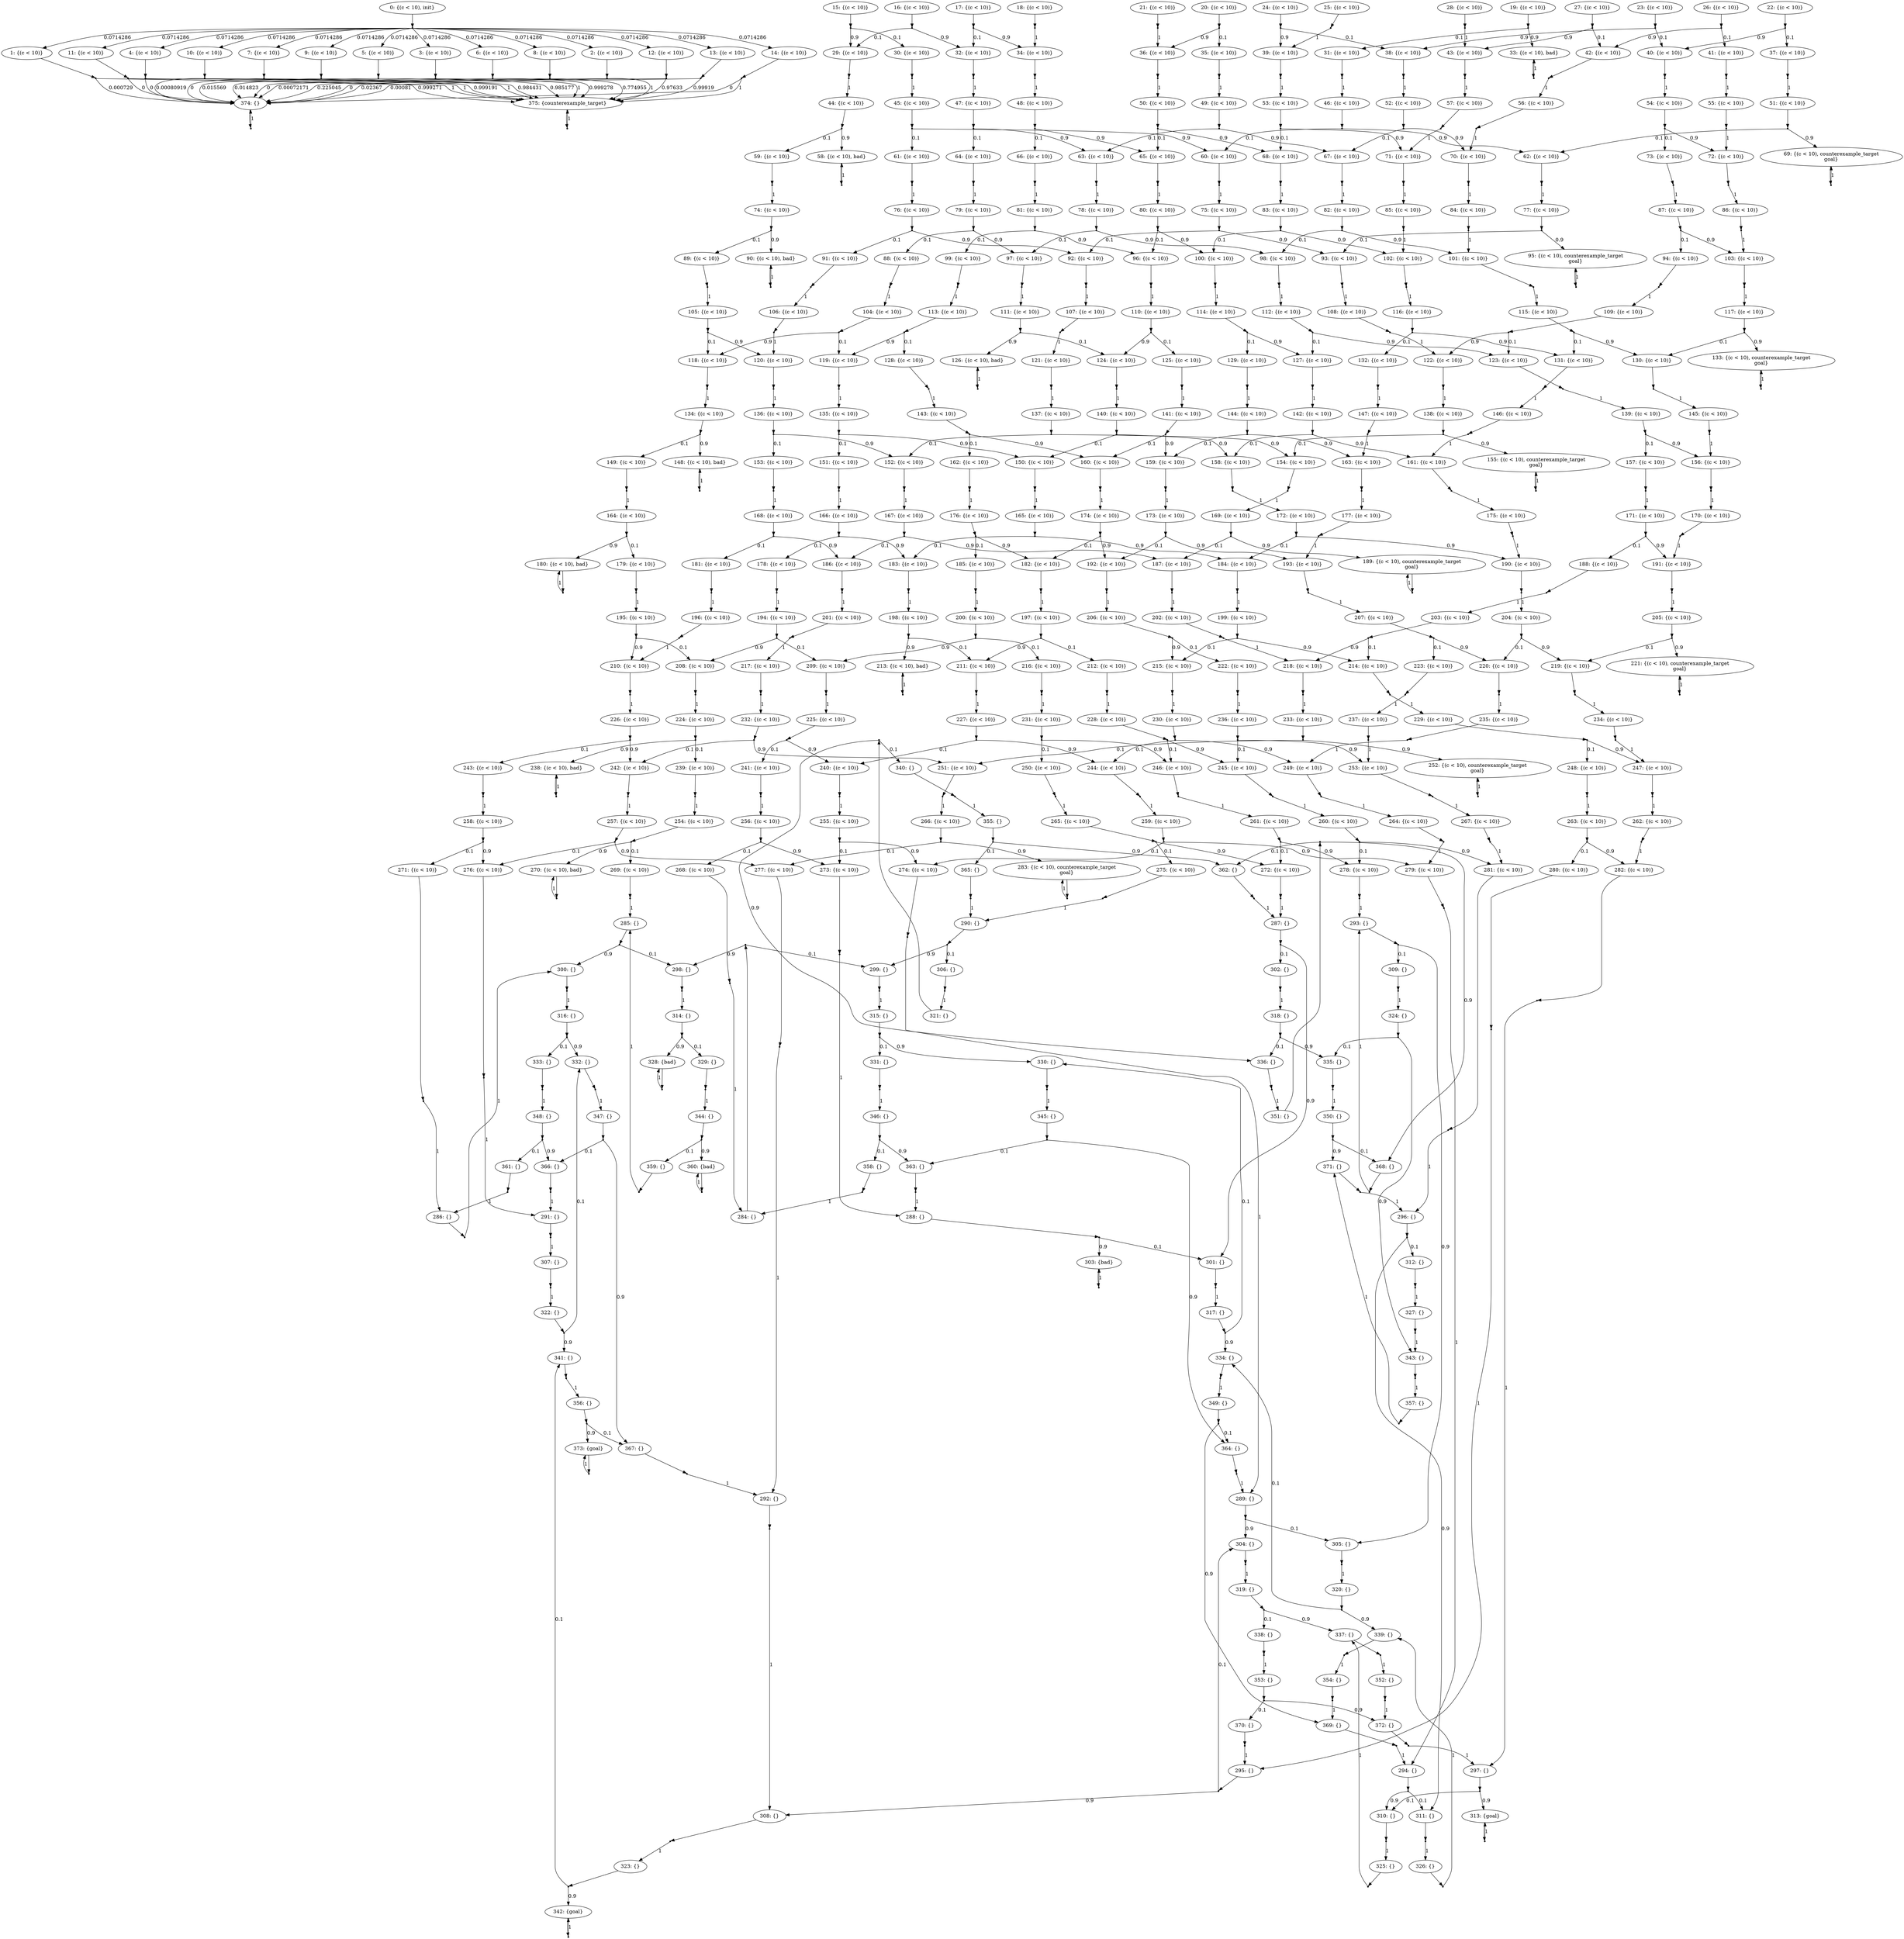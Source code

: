 digraph model {
	0 [ label = "0: {(c < 10), init}" ];
	1 [ label = "1: {(c < 10)}" ];
	2 [ label = "2: {(c < 10)}" ];
	3 [ label = "3: {(c < 10)}" ];
	4 [ label = "4: {(c < 10)}" ];
	5 [ label = "5: {(c < 10)}" ];
	6 [ label = "6: {(c < 10)}" ];
	7 [ label = "7: {(c < 10)}" ];
	8 [ label = "8: {(c < 10)}" ];
	9 [ label = "9: {(c < 10)}" ];
	10 [ label = "10: {(c < 10)}" ];
	11 [ label = "11: {(c < 10)}" ];
	12 [ label = "12: {(c < 10)}" ];
	13 [ label = "13: {(c < 10)}" ];
	14 [ label = "14: {(c < 10)}" ];
	15 [ label = "15: {(c < 10)}" ];
	16 [ label = "16: {(c < 10)}" ];
	17 [ label = "17: {(c < 10)}" ];
	18 [ label = "18: {(c < 10)}" ];
	19 [ label = "19: {(c < 10)}" ];
	20 [ label = "20: {(c < 10)}" ];
	21 [ label = "21: {(c < 10)}" ];
	22 [ label = "22: {(c < 10)}" ];
	23 [ label = "23: {(c < 10)}" ];
	24 [ label = "24: {(c < 10)}" ];
	25 [ label = "25: {(c < 10)}" ];
	26 [ label = "26: {(c < 10)}" ];
	27 [ label = "27: {(c < 10)}" ];
	28 [ label = "28: {(c < 10)}" ];
	29 [ label = "29: {(c < 10)}" ];
	30 [ label = "30: {(c < 10)}" ];
	31 [ label = "31: {(c < 10)}" ];
	32 [ label = "32: {(c < 10)}" ];
	33 [ label = "33: {(c < 10), bad}" ];
	34 [ label = "34: {(c < 10)}" ];
	35 [ label = "35: {(c < 10)}" ];
	36 [ label = "36: {(c < 10)}" ];
	37 [ label = "37: {(c < 10)}" ];
	38 [ label = "38: {(c < 10)}" ];
	39 [ label = "39: {(c < 10)}" ];
	40 [ label = "40: {(c < 10)}" ];
	41 [ label = "41: {(c < 10)}" ];
	42 [ label = "42: {(c < 10)}" ];
	43 [ label = "43: {(c < 10)}" ];
	44 [ label = "44: {(c < 10)}" ];
	45 [ label = "45: {(c < 10)}" ];
	46 [ label = "46: {(c < 10)}" ];
	47 [ label = "47: {(c < 10)}" ];
	48 [ label = "48: {(c < 10)}" ];
	49 [ label = "49: {(c < 10)}" ];
	50 [ label = "50: {(c < 10)}" ];
	51 [ label = "51: {(c < 10)}" ];
	52 [ label = "52: {(c < 10)}" ];
	53 [ label = "53: {(c < 10)}" ];
	54 [ label = "54: {(c < 10)}" ];
	55 [ label = "55: {(c < 10)}" ];
	56 [ label = "56: {(c < 10)}" ];
	57 [ label = "57: {(c < 10)}" ];
	58 [ label = "58: {(c < 10), bad}" ];
	59 [ label = "59: {(c < 10)}" ];
	60 [ label = "60: {(c < 10)}" ];
	61 [ label = "61: {(c < 10)}" ];
	62 [ label = "62: {(c < 10)}" ];
	63 [ label = "63: {(c < 10)}" ];
	64 [ label = "64: {(c < 10)}" ];
	65 [ label = "65: {(c < 10)}" ];
	66 [ label = "66: {(c < 10)}" ];
	67 [ label = "67: {(c < 10)}" ];
	68 [ label = "68: {(c < 10)}" ];
	69 [ label = "69: {(c < 10), counterexample_target
goal}" ];
	70 [ label = "70: {(c < 10)}" ];
	71 [ label = "71: {(c < 10)}" ];
	72 [ label = "72: {(c < 10)}" ];
	73 [ label = "73: {(c < 10)}" ];
	74 [ label = "74: {(c < 10)}" ];
	75 [ label = "75: {(c < 10)}" ];
	76 [ label = "76: {(c < 10)}" ];
	77 [ label = "77: {(c < 10)}" ];
	78 [ label = "78: {(c < 10)}" ];
	79 [ label = "79: {(c < 10)}" ];
	80 [ label = "80: {(c < 10)}" ];
	81 [ label = "81: {(c < 10)}" ];
	82 [ label = "82: {(c < 10)}" ];
	83 [ label = "83: {(c < 10)}" ];
	84 [ label = "84: {(c < 10)}" ];
	85 [ label = "85: {(c < 10)}" ];
	86 [ label = "86: {(c < 10)}" ];
	87 [ label = "87: {(c < 10)}" ];
	88 [ label = "88: {(c < 10)}" ];
	89 [ label = "89: {(c < 10)}" ];
	90 [ label = "90: {(c < 10), bad}" ];
	91 [ label = "91: {(c < 10)}" ];
	92 [ label = "92: {(c < 10)}" ];
	93 [ label = "93: {(c < 10)}" ];
	94 [ label = "94: {(c < 10)}" ];
	95 [ label = "95: {(c < 10), counterexample_target
goal}" ];
	96 [ label = "96: {(c < 10)}" ];
	97 [ label = "97: {(c < 10)}" ];
	98 [ label = "98: {(c < 10)}" ];
	99 [ label = "99: {(c < 10)}" ];
	100 [ label = "100: {(c < 10)}" ];
	101 [ label = "101: {(c < 10)}" ];
	102 [ label = "102: {(c < 10)}" ];
	103 [ label = "103: {(c < 10)}" ];
	104 [ label = "104: {(c < 10)}" ];
	105 [ label = "105: {(c < 10)}" ];
	106 [ label = "106: {(c < 10)}" ];
	107 [ label = "107: {(c < 10)}" ];
	108 [ label = "108: {(c < 10)}" ];
	109 [ label = "109: {(c < 10)}" ];
	110 [ label = "110: {(c < 10)}" ];
	111 [ label = "111: {(c < 10)}" ];
	112 [ label = "112: {(c < 10)}" ];
	113 [ label = "113: {(c < 10)}" ];
	114 [ label = "114: {(c < 10)}" ];
	115 [ label = "115: {(c < 10)}" ];
	116 [ label = "116: {(c < 10)}" ];
	117 [ label = "117: {(c < 10)}" ];
	118 [ label = "118: {(c < 10)}" ];
	119 [ label = "119: {(c < 10)}" ];
	120 [ label = "120: {(c < 10)}" ];
	121 [ label = "121: {(c < 10)}" ];
	122 [ label = "122: {(c < 10)}" ];
	123 [ label = "123: {(c < 10)}" ];
	124 [ label = "124: {(c < 10)}" ];
	125 [ label = "125: {(c < 10)}" ];
	126 [ label = "126: {(c < 10), bad}" ];
	127 [ label = "127: {(c < 10)}" ];
	128 [ label = "128: {(c < 10)}" ];
	129 [ label = "129: {(c < 10)}" ];
	130 [ label = "130: {(c < 10)}" ];
	131 [ label = "131: {(c < 10)}" ];
	132 [ label = "132: {(c < 10)}" ];
	133 [ label = "133: {(c < 10), counterexample_target
goal}" ];
	134 [ label = "134: {(c < 10)}" ];
	135 [ label = "135: {(c < 10)}" ];
	136 [ label = "136: {(c < 10)}" ];
	137 [ label = "137: {(c < 10)}" ];
	138 [ label = "138: {(c < 10)}" ];
	139 [ label = "139: {(c < 10)}" ];
	140 [ label = "140: {(c < 10)}" ];
	141 [ label = "141: {(c < 10)}" ];
	142 [ label = "142: {(c < 10)}" ];
	143 [ label = "143: {(c < 10)}" ];
	144 [ label = "144: {(c < 10)}" ];
	145 [ label = "145: {(c < 10)}" ];
	146 [ label = "146: {(c < 10)}" ];
	147 [ label = "147: {(c < 10)}" ];
	148 [ label = "148: {(c < 10), bad}" ];
	149 [ label = "149: {(c < 10)}" ];
	150 [ label = "150: {(c < 10)}" ];
	151 [ label = "151: {(c < 10)}" ];
	152 [ label = "152: {(c < 10)}" ];
	153 [ label = "153: {(c < 10)}" ];
	154 [ label = "154: {(c < 10)}" ];
	155 [ label = "155: {(c < 10), counterexample_target
goal}" ];
	156 [ label = "156: {(c < 10)}" ];
	157 [ label = "157: {(c < 10)}" ];
	158 [ label = "158: {(c < 10)}" ];
	159 [ label = "159: {(c < 10)}" ];
	160 [ label = "160: {(c < 10)}" ];
	161 [ label = "161: {(c < 10)}" ];
	162 [ label = "162: {(c < 10)}" ];
	163 [ label = "163: {(c < 10)}" ];
	164 [ label = "164: {(c < 10)}" ];
	165 [ label = "165: {(c < 10)}" ];
	166 [ label = "166: {(c < 10)}" ];
	167 [ label = "167: {(c < 10)}" ];
	168 [ label = "168: {(c < 10)}" ];
	169 [ label = "169: {(c < 10)}" ];
	170 [ label = "170: {(c < 10)}" ];
	171 [ label = "171: {(c < 10)}" ];
	172 [ label = "172: {(c < 10)}" ];
	173 [ label = "173: {(c < 10)}" ];
	174 [ label = "174: {(c < 10)}" ];
	175 [ label = "175: {(c < 10)}" ];
	176 [ label = "176: {(c < 10)}" ];
	177 [ label = "177: {(c < 10)}" ];
	178 [ label = "178: {(c < 10)}" ];
	179 [ label = "179: {(c < 10)}" ];
	180 [ label = "180: {(c < 10), bad}" ];
	181 [ label = "181: {(c < 10)}" ];
	182 [ label = "182: {(c < 10)}" ];
	183 [ label = "183: {(c < 10)}" ];
	184 [ label = "184: {(c < 10)}" ];
	185 [ label = "185: {(c < 10)}" ];
	186 [ label = "186: {(c < 10)}" ];
	187 [ label = "187: {(c < 10)}" ];
	188 [ label = "188: {(c < 10)}" ];
	189 [ label = "189: {(c < 10), counterexample_target
goal}" ];
	190 [ label = "190: {(c < 10)}" ];
	191 [ label = "191: {(c < 10)}" ];
	192 [ label = "192: {(c < 10)}" ];
	193 [ label = "193: {(c < 10)}" ];
	194 [ label = "194: {(c < 10)}" ];
	195 [ label = "195: {(c < 10)}" ];
	196 [ label = "196: {(c < 10)}" ];
	197 [ label = "197: {(c < 10)}" ];
	198 [ label = "198: {(c < 10)}" ];
	199 [ label = "199: {(c < 10)}" ];
	200 [ label = "200: {(c < 10)}" ];
	201 [ label = "201: {(c < 10)}" ];
	202 [ label = "202: {(c < 10)}" ];
	203 [ label = "203: {(c < 10)}" ];
	204 [ label = "204: {(c < 10)}" ];
	205 [ label = "205: {(c < 10)}" ];
	206 [ label = "206: {(c < 10)}" ];
	207 [ label = "207: {(c < 10)}" ];
	208 [ label = "208: {(c < 10)}" ];
	209 [ label = "209: {(c < 10)}" ];
	210 [ label = "210: {(c < 10)}" ];
	211 [ label = "211: {(c < 10)}" ];
	212 [ label = "212: {(c < 10)}" ];
	213 [ label = "213: {(c < 10), bad}" ];
	214 [ label = "214: {(c < 10)}" ];
	215 [ label = "215: {(c < 10)}" ];
	216 [ label = "216: {(c < 10)}" ];
	217 [ label = "217: {(c < 10)}" ];
	218 [ label = "218: {(c < 10)}" ];
	219 [ label = "219: {(c < 10)}" ];
	220 [ label = "220: {(c < 10)}" ];
	221 [ label = "221: {(c < 10), counterexample_target
goal}" ];
	222 [ label = "222: {(c < 10)}" ];
	223 [ label = "223: {(c < 10)}" ];
	224 [ label = "224: {(c < 10)}" ];
	225 [ label = "225: {(c < 10)}" ];
	226 [ label = "226: {(c < 10)}" ];
	227 [ label = "227: {(c < 10)}" ];
	228 [ label = "228: {(c < 10)}" ];
	229 [ label = "229: {(c < 10)}" ];
	230 [ label = "230: {(c < 10)}" ];
	231 [ label = "231: {(c < 10)}" ];
	232 [ label = "232: {(c < 10)}" ];
	233 [ label = "233: {(c < 10)}" ];
	234 [ label = "234: {(c < 10)}" ];
	235 [ label = "235: {(c < 10)}" ];
	236 [ label = "236: {(c < 10)}" ];
	237 [ label = "237: {(c < 10)}" ];
	238 [ label = "238: {(c < 10), bad}" ];
	239 [ label = "239: {(c < 10)}" ];
	240 [ label = "240: {(c < 10)}" ];
	241 [ label = "241: {(c < 10)}" ];
	242 [ label = "242: {(c < 10)}" ];
	243 [ label = "243: {(c < 10)}" ];
	244 [ label = "244: {(c < 10)}" ];
	245 [ label = "245: {(c < 10)}" ];
	246 [ label = "246: {(c < 10)}" ];
	247 [ label = "247: {(c < 10)}" ];
	248 [ label = "248: {(c < 10)}" ];
	249 [ label = "249: {(c < 10)}" ];
	250 [ label = "250: {(c < 10)}" ];
	251 [ label = "251: {(c < 10)}" ];
	252 [ label = "252: {(c < 10), counterexample_target
goal}" ];
	253 [ label = "253: {(c < 10)}" ];
	254 [ label = "254: {(c < 10)}" ];
	255 [ label = "255: {(c < 10)}" ];
	256 [ label = "256: {(c < 10)}" ];
	257 [ label = "257: {(c < 10)}" ];
	258 [ label = "258: {(c < 10)}" ];
	259 [ label = "259: {(c < 10)}" ];
	260 [ label = "260: {(c < 10)}" ];
	261 [ label = "261: {(c < 10)}" ];
	262 [ label = "262: {(c < 10)}" ];
	263 [ label = "263: {(c < 10)}" ];
	264 [ label = "264: {(c < 10)}" ];
	265 [ label = "265: {(c < 10)}" ];
	266 [ label = "266: {(c < 10)}" ];
	267 [ label = "267: {(c < 10)}" ];
	268 [ label = "268: {(c < 10)}" ];
	269 [ label = "269: {(c < 10)}" ];
	270 [ label = "270: {(c < 10), bad}" ];
	271 [ label = "271: {(c < 10)}" ];
	272 [ label = "272: {(c < 10)}" ];
	273 [ label = "273: {(c < 10)}" ];
	274 [ label = "274: {(c < 10)}" ];
	275 [ label = "275: {(c < 10)}" ];
	276 [ label = "276: {(c < 10)}" ];
	277 [ label = "277: {(c < 10)}" ];
	278 [ label = "278: {(c < 10)}" ];
	279 [ label = "279: {(c < 10)}" ];
	280 [ label = "280: {(c < 10)}" ];
	281 [ label = "281: {(c < 10)}" ];
	282 [ label = "282: {(c < 10)}" ];
	283 [ label = "283: {(c < 10), counterexample_target
goal}" ];
	284 [ label = "284: {}" ];
	285 [ label = "285: {}" ];
	286 [ label = "286: {}" ];
	287 [ label = "287: {}" ];
	288 [ label = "288: {}" ];
	289 [ label = "289: {}" ];
	290 [ label = "290: {}" ];
	291 [ label = "291: {}" ];
	292 [ label = "292: {}" ];
	293 [ label = "293: {}" ];
	294 [ label = "294: {}" ];
	295 [ label = "295: {}" ];
	296 [ label = "296: {}" ];
	297 [ label = "297: {}" ];
	298 [ label = "298: {}" ];
	299 [ label = "299: {}" ];
	300 [ label = "300: {}" ];
	301 [ label = "301: {}" ];
	302 [ label = "302: {}" ];
	303 [ label = "303: {bad}" ];
	304 [ label = "304: {}" ];
	305 [ label = "305: {}" ];
	306 [ label = "306: {}" ];
	307 [ label = "307: {}" ];
	308 [ label = "308: {}" ];
	309 [ label = "309: {}" ];
	310 [ label = "310: {}" ];
	311 [ label = "311: {}" ];
	312 [ label = "312: {}" ];
	313 [ label = "313: {goal}" ];
	314 [ label = "314: {}" ];
	315 [ label = "315: {}" ];
	316 [ label = "316: {}" ];
	317 [ label = "317: {}" ];
	318 [ label = "318: {}" ];
	319 [ label = "319: {}" ];
	320 [ label = "320: {}" ];
	321 [ label = "321: {}" ];
	322 [ label = "322: {}" ];
	323 [ label = "323: {}" ];
	324 [ label = "324: {}" ];
	325 [ label = "325: {}" ];
	326 [ label = "326: {}" ];
	327 [ label = "327: {}" ];
	328 [ label = "328: {bad}" ];
	329 [ label = "329: {}" ];
	330 [ label = "330: {}" ];
	331 [ label = "331: {}" ];
	332 [ label = "332: {}" ];
	333 [ label = "333: {}" ];
	334 [ label = "334: {}" ];
	335 [ label = "335: {}" ];
	336 [ label = "336: {}" ];
	337 [ label = "337: {}" ];
	338 [ label = "338: {}" ];
	339 [ label = "339: {}" ];
	340 [ label = "340: {}" ];
	341 [ label = "341: {}" ];
	342 [ label = "342: {goal}" ];
	343 [ label = "343: {}" ];
	344 [ label = "344: {}" ];
	345 [ label = "345: {}" ];
	346 [ label = "346: {}" ];
	347 [ label = "347: {}" ];
	348 [ label = "348: {}" ];
	349 [ label = "349: {}" ];
	350 [ label = "350: {}" ];
	351 [ label = "351: {}" ];
	352 [ label = "352: {}" ];
	353 [ label = "353: {}" ];
	354 [ label = "354: {}" ];
	355 [ label = "355: {}" ];
	356 [ label = "356: {}" ];
	357 [ label = "357: {}" ];
	358 [ label = "358: {}" ];
	359 [ label = "359: {}" ];
	360 [ label = "360: {bad}" ];
	361 [ label = "361: {}" ];
	362 [ label = "362: {}" ];
	363 [ label = "363: {}" ];
	364 [ label = "364: {}" ];
	365 [ label = "365: {}" ];
	366 [ label = "366: {}" ];
	367 [ label = "367: {}" ];
	368 [ label = "368: {}" ];
	369 [ label = "369: {}" ];
	370 [ label = "370: {}" ];
	371 [ label = "371: {}" ];
	372 [ label = "372: {}" ];
	373 [ label = "373: {goal}" ];
	374 [ label = "374: {}" ];
	375 [ label = "375: {counterexample_target}" ];
	"0c0" [shape = "point"];
	0 -> "0c0";
	"0c0" -> 1 [ label= "0.0714286" ];
	"0c0" -> 2 [ label= "0.0714286" ];
	"0c0" -> 3 [ label= "0.0714286" ];
	"0c0" -> 4 [ label= "0.0714286" ];
	"0c0" -> 5 [ label= "0.0714286" ];
	"0c0" -> 6 [ label= "0.0714286" ];
	"0c0" -> 7 [ label= "0.0714286" ];
	"0c0" -> 8 [ label= "0.0714286" ];
	"0c0" -> 9 [ label= "0.0714286" ];
	"0c0" -> 10 [ label= "0.0714286" ];
	"0c0" -> 11 [ label= "0.0714286" ];
	"0c0" -> 12 [ label= "0.0714286" ];
	"0c0" -> 13 [ label= "0.0714286" ];
	"0c0" -> 14 [ label= "0.0714286" ];
	"1c0" [shape = "point"];
	1 -> "1c0";
	"1c0" -> 374 [ label= "0.000729" ];
	"1c0" -> 375 [ label= "0.999271" ];
	"2c0" [shape = "point"];
	2 -> "2c0";
	"2c0" -> 374 [ label= "0" ];
	"2c0" -> 375 [ label= "1" ];
	"3c0" [shape = "point"];
	3 -> "3c0";
	"3c0" -> 374 [ label= "0" ];
	"3c0" -> 375 [ label= "1" ];
	"4c0" [shape = "point"];
	4 -> "4c0";
	"4c0" -> 374 [ label= "0" ];
	"4c0" -> 375 [ label= "1" ];
	"5c0" [shape = "point"];
	5 -> "5c0";
	"5c0" -> 374 [ label= "0.014823" ];
	"5c0" -> 375 [ label= "0.985177" ];
	"6c0" [shape = "point"];
	6 -> "6c0";
	"6c0" -> 374 [ label= "0.00072171" ];
	"6c0" -> 375 [ label= "0.999278" ];
	"7c0" [shape = "point"];
	7 -> "7c0";
	"7c0" -> 374 [ label= "0" ];
	"7c0" -> 375 [ label= "1" ];
	"8c0" [shape = "point"];
	8 -> "8c0";
	"8c0" -> 374 [ label= "0.225045" ];
	"8c0" -> 375 [ label= "0.774955" ];
	"9c0" [shape = "point"];
	9 -> "9c0";
	"9c0" -> 374 [ label= "0.015569" ];
	"9c0" -> 375 [ label= "0.984431" ];
	"10c0" [shape = "point"];
	10 -> "10c0";
	"10c0" -> 374 [ label= "0.00080919" ];
	"10c0" -> 375 [ label= "0.999191" ];
	"11c0" [shape = "point"];
	11 -> "11c0";
	"11c0" -> 374 [ label= "0" ];
	"11c0" -> 375 [ label= "1" ];
	"12c0" [shape = "point"];
	12 -> "12c0";
	"12c0" -> 374 [ label= "0.02367" ];
	"12c0" -> 375 [ label= "0.97633" ];
	"13c0" [shape = "point"];
	13 -> "13c0";
	"13c0" -> 374 [ label= "0.00081" ];
	"13c0" -> 375 [ label= "0.99919" ];
	"14c0" [shape = "point"];
	14 -> "14c0";
	"14c0" -> 374 [ label= "0" ];
	"14c0" -> 375 [ label= "1" ];
	"15c0" [shape = "point"];
	15 -> "15c0";
	"15c0" -> 29 [ label= "0.9" ];
	"15c0" -> 30 [ label= "0.1" ];
	"16c0" [shape = "point"];
	16 -> "16c0";
	"16c0" -> 29 [ label= "0.1" ];
	"16c0" -> 32 [ label= "0.9" ];
	"17c0" [shape = "point"];
	17 -> "17c0";
	"17c0" -> 32 [ label= "0.1" ];
	"17c0" -> 34 [ label= "0.9" ];
	"18c0" [shape = "point"];
	18 -> "18c0";
	"18c0" -> 34 [ label= "1" ];
	"19c0" [shape = "point"];
	19 -> "19c0";
	"19c0" -> 31 [ label= "0.1" ];
	"19c0" -> 33 [ label= "0.9" ];
	"20c0" [shape = "point"];
	20 -> "20c0";
	"20c0" -> 35 [ label= "0.1" ];
	"20c0" -> 36 [ label= "0.9" ];
	"21c0" [shape = "point"];
	21 -> "21c0";
	"21c0" -> 36 [ label= "1" ];
	"22c0" [shape = "point"];
	22 -> "22c0";
	"22c0" -> 37 [ label= "0.1" ];
	"22c0" -> 40 [ label= "0.9" ];
	"23c0" [shape = "point"];
	23 -> "23c0";
	"23c0" -> 38 [ label= "0.9" ];
	"23c0" -> 40 [ label= "0.1" ];
	"24c0" [shape = "point"];
	24 -> "24c0";
	"24c0" -> 38 [ label= "0.1" ];
	"24c0" -> 39 [ label= "0.9" ];
	"25c0" [shape = "point"];
	25 -> "25c0";
	"25c0" -> 39 [ label= "1" ];
	"26c0" [shape = "point"];
	26 -> "26c0";
	"26c0" -> 41 [ label= "0.1" ];
	"26c0" -> 42 [ label= "0.9" ];
	"27c0" [shape = "point"];
	27 -> "27c0";
	"27c0" -> 42 [ label= "0.1" ];
	"27c0" -> 43 [ label= "0.9" ];
	"28c0" [shape = "point"];
	28 -> "28c0";
	"28c0" -> 43 [ label= "1" ];
	"29c0" [shape = "point"];
	29 -> "29c0";
	"29c0" -> 44 [ label= "1" ];
	"30c0" [shape = "point"];
	30 -> "30c0";
	"30c0" -> 45 [ label= "1" ];
	"31c0" [shape = "point"];
	31 -> "31c0";
	"31c0" -> 46 [ label= "1" ];
	"32c0" [shape = "point"];
	32 -> "32c0";
	"32c0" -> 47 [ label= "1" ];
	"33c0" [shape = "point"];
	33 -> "33c0";
	"33c0" -> 33 [ label= "1" ];
	"34c0" [shape = "point"];
	34 -> "34c0";
	"34c0" -> 48 [ label= "1" ];
	"35c0" [shape = "point"];
	35 -> "35c0";
	"35c0" -> 49 [ label= "1" ];
	"36c0" [shape = "point"];
	36 -> "36c0";
	"36c0" -> 50 [ label= "1" ];
	"37c0" [shape = "point"];
	37 -> "37c0";
	"37c0" -> 51 [ label= "1" ];
	"38c0" [shape = "point"];
	38 -> "38c0";
	"38c0" -> 52 [ label= "1" ];
	"39c0" [shape = "point"];
	39 -> "39c0";
	"39c0" -> 53 [ label= "1" ];
	"40c0" [shape = "point"];
	40 -> "40c0";
	"40c0" -> 54 [ label= "1" ];
	"41c0" [shape = "point"];
	41 -> "41c0";
	"41c0" -> 55 [ label= "1" ];
	"42c0" [shape = "point"];
	42 -> "42c0";
	"42c0" -> 56 [ label= "1" ];
	"43c0" [shape = "point"];
	43 -> "43c0";
	"43c0" -> 57 [ label= "1" ];
	"44c0" [shape = "point"];
	44 -> "44c0";
	"44c0" -> 58 [ label= "0.9" ];
	"44c0" -> 59 [ label= "0.1" ];
	"45c0" [shape = "point"];
	45 -> "45c0";
	"45c0" -> 60 [ label= "0.9" ];
	"45c0" -> 61 [ label= "0.1" ];
	"46c0" [shape = "point"];
	46 -> "46c0";
	"46c0" -> 60 [ label= "0.1" ];
	"46c0" -> 62 [ label= "0.9" ];
	"47c0" [shape = "point"];
	47 -> "47c0";
	"47c0" -> 63 [ label= "0.9" ];
	"47c0" -> 64 [ label= "0.1" ];
	"48c0" [shape = "point"];
	48 -> "48c0";
	"48c0" -> 65 [ label= "0.9" ];
	"48c0" -> 66 [ label= "0.1" ];
	"49c0" [shape = "point"];
	49 -> "49c0";
	"49c0" -> 63 [ label= "0.1" ];
	"49c0" -> 67 [ label= "0.9" ];
	"50c0" [shape = "point"];
	50 -> "50c0";
	"50c0" -> 65 [ label= "0.1" ];
	"50c0" -> 68 [ label= "0.9" ];
	"51c0" [shape = "point"];
	51 -> "51c0";
	"51c0" -> 62 [ label= "0.1" ];
	"51c0" -> 69 [ label= "0.9" ];
	"52c0" [shape = "point"];
	52 -> "52c0";
	"52c0" -> 67 [ label= "0.1" ];
	"52c0" -> 70 [ label= "0.9" ];
	"53c0" [shape = "point"];
	53 -> "53c0";
	"53c0" -> 68 [ label= "0.1" ];
	"53c0" -> 71 [ label= "0.9" ];
	"54c0" [shape = "point"];
	54 -> "54c0";
	"54c0" -> 72 [ label= "0.9" ];
	"54c0" -> 73 [ label= "0.1" ];
	"55c0" [shape = "point"];
	55 -> "55c0";
	"55c0" -> 72 [ label= "1" ];
	"56c0" [shape = "point"];
	56 -> "56c0";
	"56c0" -> 70 [ label= "1" ];
	"57c0" [shape = "point"];
	57 -> "57c0";
	"57c0" -> 71 [ label= "1" ];
	"58c0" [shape = "point"];
	58 -> "58c0";
	"58c0" -> 58 [ label= "1" ];
	"59c0" [shape = "point"];
	59 -> "59c0";
	"59c0" -> 74 [ label= "1" ];
	"60c0" [shape = "point"];
	60 -> "60c0";
	"60c0" -> 75 [ label= "1" ];
	"61c0" [shape = "point"];
	61 -> "61c0";
	"61c0" -> 76 [ label= "1" ];
	"62c0" [shape = "point"];
	62 -> "62c0";
	"62c0" -> 77 [ label= "1" ];
	"63c0" [shape = "point"];
	63 -> "63c0";
	"63c0" -> 78 [ label= "1" ];
	"64c0" [shape = "point"];
	64 -> "64c0";
	"64c0" -> 79 [ label= "1" ];
	"65c0" [shape = "point"];
	65 -> "65c0";
	"65c0" -> 80 [ label= "1" ];
	"66c0" [shape = "point"];
	66 -> "66c0";
	"66c0" -> 81 [ label= "1" ];
	"67c0" [shape = "point"];
	67 -> "67c0";
	"67c0" -> 82 [ label= "1" ];
	"68c0" [shape = "point"];
	68 -> "68c0";
	"68c0" -> 83 [ label= "1" ];
	"69c0" [shape = "point"];
	69 -> "69c0";
	"69c0" -> 69 [ label= "1" ];
	"70c0" [shape = "point"];
	70 -> "70c0";
	"70c0" -> 84 [ label= "1" ];
	"71c0" [shape = "point"];
	71 -> "71c0";
	"71c0" -> 85 [ label= "1" ];
	"72c0" [shape = "point"];
	72 -> "72c0";
	"72c0" -> 86 [ label= "1" ];
	"73c0" [shape = "point"];
	73 -> "73c0";
	"73c0" -> 87 [ label= "1" ];
	"74c0" [shape = "point"];
	74 -> "74c0";
	"74c0" -> 89 [ label= "0.1" ];
	"74c0" -> 90 [ label= "0.9" ];
	"75c0" [shape = "point"];
	75 -> "75c0";
	"75c0" -> 92 [ label= "0.1" ];
	"75c0" -> 93 [ label= "0.9" ];
	"76c0" [shape = "point"];
	76 -> "76c0";
	"76c0" -> 91 [ label= "0.1" ];
	"76c0" -> 92 [ label= "0.9" ];
	"77c0" [shape = "point"];
	77 -> "77c0";
	"77c0" -> 93 [ label= "0.1" ];
	"77c0" -> 95 [ label= "0.9" ];
	"78c0" [shape = "point"];
	78 -> "78c0";
	"78c0" -> 97 [ label= "0.1" ];
	"78c0" -> 98 [ label= "0.9" ];
	"79c0" [shape = "point"];
	79 -> "79c0";
	"79c0" -> 88 [ label= "0.1" ];
	"79c0" -> 97 [ label= "0.9" ];
	"80c0" [shape = "point"];
	80 -> "80c0";
	"80c0" -> 96 [ label= "0.1" ];
	"80c0" -> 100 [ label= "0.9" ];
	"81c0" [shape = "point"];
	81 -> "81c0";
	"81c0" -> 96 [ label= "0.9" ];
	"81c0" -> 99 [ label= "0.1" ];
	"82c0" [shape = "point"];
	82 -> "82c0";
	"82c0" -> 98 [ label= "0.1" ];
	"82c0" -> 101 [ label= "0.9" ];
	"83c0" [shape = "point"];
	83 -> "83c0";
	"83c0" -> 100 [ label= "0.1" ];
	"83c0" -> 102 [ label= "0.9" ];
	"84c0" [shape = "point"];
	84 -> "84c0";
	"84c0" -> 101 [ label= "1" ];
	"85c0" [shape = "point"];
	85 -> "85c0";
	"85c0" -> 102 [ label= "1" ];
	"86c0" [shape = "point"];
	86 -> "86c0";
	"86c0" -> 103 [ label= "1" ];
	"87c0" [shape = "point"];
	87 -> "87c0";
	"87c0" -> 94 [ label= "0.1" ];
	"87c0" -> 103 [ label= "0.9" ];
	"88c0" [shape = "point"];
	88 -> "88c0";
	"88c0" -> 104 [ label= "1" ];
	"89c0" [shape = "point"];
	89 -> "89c0";
	"89c0" -> 105 [ label= "1" ];
	"90c0" [shape = "point"];
	90 -> "90c0";
	"90c0" -> 90 [ label= "1" ];
	"91c0" [shape = "point"];
	91 -> "91c0";
	"91c0" -> 106 [ label= "1" ];
	"92c0" [shape = "point"];
	92 -> "92c0";
	"92c0" -> 107 [ label= "1" ];
	"93c0" [shape = "point"];
	93 -> "93c0";
	"93c0" -> 108 [ label= "1" ];
	"94c0" [shape = "point"];
	94 -> "94c0";
	"94c0" -> 109 [ label= "1" ];
	"95c0" [shape = "point"];
	95 -> "95c0";
	"95c0" -> 95 [ label= "1" ];
	"96c0" [shape = "point"];
	96 -> "96c0";
	"96c0" -> 110 [ label= "1" ];
	"97c0" [shape = "point"];
	97 -> "97c0";
	"97c0" -> 111 [ label= "1" ];
	"98c0" [shape = "point"];
	98 -> "98c0";
	"98c0" -> 112 [ label= "1" ];
	"99c0" [shape = "point"];
	99 -> "99c0";
	"99c0" -> 113 [ label= "1" ];
	"100c0" [shape = "point"];
	100 -> "100c0";
	"100c0" -> 114 [ label= "1" ];
	"101c0" [shape = "point"];
	101 -> "101c0";
	"101c0" -> 115 [ label= "1" ];
	"102c0" [shape = "point"];
	102 -> "102c0";
	"102c0" -> 116 [ label= "1" ];
	"103c0" [shape = "point"];
	103 -> "103c0";
	"103c0" -> 117 [ label= "1" ];
	"104c0" [shape = "point"];
	104 -> "104c0";
	"104c0" -> 118 [ label= "0.9" ];
	"104c0" -> 119 [ label= "0.1" ];
	"105c0" [shape = "point"];
	105 -> "105c0";
	"105c0" -> 118 [ label= "0.1" ];
	"105c0" -> 120 [ label= "0.9" ];
	"106c0" [shape = "point"];
	106 -> "106c0";
	"106c0" -> 120 [ label= "1" ];
	"107c0" [shape = "point"];
	107 -> "107c0";
	"107c0" -> 121 [ label= "1" ];
	"108c0" [shape = "point"];
	108 -> "108c0";
	"108c0" -> 122 [ label= "1" ];
	"109c0" [shape = "point"];
	109 -> "109c0";
	"109c0" -> 122 [ label= "0.9" ];
	"109c0" -> 123 [ label= "0.1" ];
	"110c0" [shape = "point"];
	110 -> "110c0";
	"110c0" -> 124 [ label= "0.9" ];
	"110c0" -> 125 [ label= "0.1" ];
	"111c0" [shape = "point"];
	111 -> "111c0";
	"111c0" -> 124 [ label= "0.1" ];
	"111c0" -> 126 [ label= "0.9" ];
	"112c0" [shape = "point"];
	112 -> "112c0";
	"112c0" -> 123 [ label= "0.9" ];
	"112c0" -> 127 [ label= "0.1" ];
	"113c0" [shape = "point"];
	113 -> "113c0";
	"113c0" -> 119 [ label= "0.9" ];
	"113c0" -> 128 [ label= "0.1" ];
	"114c0" [shape = "point"];
	114 -> "114c0";
	"114c0" -> 127 [ label= "0.9" ];
	"114c0" -> 129 [ label= "0.1" ];
	"115c0" [shape = "point"];
	115 -> "115c0";
	"115c0" -> 130 [ label= "0.9" ];
	"115c0" -> 131 [ label= "0.1" ];
	"116c0" [shape = "point"];
	116 -> "116c0";
	"116c0" -> 131 [ label= "0.9" ];
	"116c0" -> 132 [ label= "0.1" ];
	"117c0" [shape = "point"];
	117 -> "117c0";
	"117c0" -> 130 [ label= "0.1" ];
	"117c0" -> 133 [ label= "0.9" ];
	"118c0" [shape = "point"];
	118 -> "118c0";
	"118c0" -> 134 [ label= "1" ];
	"119c0" [shape = "point"];
	119 -> "119c0";
	"119c0" -> 135 [ label= "1" ];
	"120c0" [shape = "point"];
	120 -> "120c0";
	"120c0" -> 136 [ label= "1" ];
	"121c0" [shape = "point"];
	121 -> "121c0";
	"121c0" -> 137 [ label= "1" ];
	"122c0" [shape = "point"];
	122 -> "122c0";
	"122c0" -> 138 [ label= "1" ];
	"123c0" [shape = "point"];
	123 -> "123c0";
	"123c0" -> 139 [ label= "1" ];
	"124c0" [shape = "point"];
	124 -> "124c0";
	"124c0" -> 140 [ label= "1" ];
	"125c0" [shape = "point"];
	125 -> "125c0";
	"125c0" -> 141 [ label= "1" ];
	"126c0" [shape = "point"];
	126 -> "126c0";
	"126c0" -> 126 [ label= "1" ];
	"127c0" [shape = "point"];
	127 -> "127c0";
	"127c0" -> 142 [ label= "1" ];
	"128c0" [shape = "point"];
	128 -> "128c0";
	"128c0" -> 143 [ label= "1" ];
	"129c0" [shape = "point"];
	129 -> "129c0";
	"129c0" -> 144 [ label= "1" ];
	"130c0" [shape = "point"];
	130 -> "130c0";
	"130c0" -> 145 [ label= "1" ];
	"131c0" [shape = "point"];
	131 -> "131c0";
	"131c0" -> 146 [ label= "1" ];
	"132c0" [shape = "point"];
	132 -> "132c0";
	"132c0" -> 147 [ label= "1" ];
	"133c0" [shape = "point"];
	133 -> "133c0";
	"133c0" -> 133 [ label= "1" ];
	"134c0" [shape = "point"];
	134 -> "134c0";
	"134c0" -> 148 [ label= "0.9" ];
	"134c0" -> 149 [ label= "0.1" ];
	"135c0" [shape = "point"];
	135 -> "135c0";
	"135c0" -> 150 [ label= "0.9" ];
	"135c0" -> 151 [ label= "0.1" ];
	"136c0" [shape = "point"];
	136 -> "136c0";
	"136c0" -> 152 [ label= "0.9" ];
	"136c0" -> 153 [ label= "0.1" ];
	"137c0" [shape = "point"];
	137 -> "137c0";
	"137c0" -> 152 [ label= "0.1" ];
	"137c0" -> 154 [ label= "0.9" ];
	"138c0" [shape = "point"];
	138 -> "138c0";
	"138c0" -> 154 [ label= "0.1" ];
	"138c0" -> 155 [ label= "0.9" ];
	"139c0" [shape = "point"];
	139 -> "139c0";
	"139c0" -> 156 [ label= "0.9" ];
	"139c0" -> 157 [ label= "0.1" ];
	"140c0" [shape = "point"];
	140 -> "140c0";
	"140c0" -> 150 [ label= "0.1" ];
	"140c0" -> 158 [ label= "0.9" ];
	"141c0" [shape = "point"];
	141 -> "141c0";
	"141c0" -> 159 [ label= "0.9" ];
	"141c0" -> 160 [ label= "0.1" ];
	"142c0" [shape = "point"];
	142 -> "142c0";
	"142c0" -> 158 [ label= "0.1" ];
	"142c0" -> 161 [ label= "0.9" ];
	"143c0" [shape = "point"];
	143 -> "143c0";
	"143c0" -> 160 [ label= "0.9" ];
	"143c0" -> 162 [ label= "0.1" ];
	"144c0" [shape = "point"];
	144 -> "144c0";
	"144c0" -> 159 [ label= "0.1" ];
	"144c0" -> 163 [ label= "0.9" ];
	"145c0" [shape = "point"];
	145 -> "145c0";
	"145c0" -> 156 [ label= "1" ];
	"146c0" [shape = "point"];
	146 -> "146c0";
	"146c0" -> 161 [ label= "1" ];
	"147c0" [shape = "point"];
	147 -> "147c0";
	"147c0" -> 163 [ label= "1" ];
	"148c0" [shape = "point"];
	148 -> "148c0";
	"148c0" -> 148 [ label= "1" ];
	"149c0" [shape = "point"];
	149 -> "149c0";
	"149c0" -> 164 [ label= "1" ];
	"150c0" [shape = "point"];
	150 -> "150c0";
	"150c0" -> 165 [ label= "1" ];
	"151c0" [shape = "point"];
	151 -> "151c0";
	"151c0" -> 166 [ label= "1" ];
	"152c0" [shape = "point"];
	152 -> "152c0";
	"152c0" -> 167 [ label= "1" ];
	"153c0" [shape = "point"];
	153 -> "153c0";
	"153c0" -> 168 [ label= "1" ];
	"154c0" [shape = "point"];
	154 -> "154c0";
	"154c0" -> 169 [ label= "1" ];
	"155c0" [shape = "point"];
	155 -> "155c0";
	"155c0" -> 155 [ label= "1" ];
	"156c0" [shape = "point"];
	156 -> "156c0";
	"156c0" -> 170 [ label= "1" ];
	"157c0" [shape = "point"];
	157 -> "157c0";
	"157c0" -> 171 [ label= "1" ];
	"158c0" [shape = "point"];
	158 -> "158c0";
	"158c0" -> 172 [ label= "1" ];
	"159c0" [shape = "point"];
	159 -> "159c0";
	"159c0" -> 173 [ label= "1" ];
	"160c0" [shape = "point"];
	160 -> "160c0";
	"160c0" -> 174 [ label= "1" ];
	"161c0" [shape = "point"];
	161 -> "161c0";
	"161c0" -> 175 [ label= "1" ];
	"162c0" [shape = "point"];
	162 -> "162c0";
	"162c0" -> 176 [ label= "1" ];
	"163c0" [shape = "point"];
	163 -> "163c0";
	"163c0" -> 177 [ label= "1" ];
	"164c0" [shape = "point"];
	164 -> "164c0";
	"164c0" -> 179 [ label= "0.1" ];
	"164c0" -> 180 [ label= "0.9" ];
	"165c0" [shape = "point"];
	165 -> "165c0";
	"165c0" -> 183 [ label= "0.1" ];
	"165c0" -> 184 [ label= "0.9" ];
	"166c0" [shape = "point"];
	166 -> "166c0";
	"166c0" -> 178 [ label= "0.1" ];
	"166c0" -> 183 [ label= "0.9" ];
	"167c0" [shape = "point"];
	167 -> "167c0";
	"167c0" -> 186 [ label= "0.1" ];
	"167c0" -> 187 [ label= "0.9" ];
	"168c0" [shape = "point"];
	168 -> "168c0";
	"168c0" -> 181 [ label= "0.1" ];
	"168c0" -> 186 [ label= "0.9" ];
	"169c0" [shape = "point"];
	169 -> "169c0";
	"169c0" -> 187 [ label= "0.1" ];
	"169c0" -> 189 [ label= "0.9" ];
	"170c0" [shape = "point"];
	170 -> "170c0";
	"170c0" -> 191 [ label= "1" ];
	"171c0" [shape = "point"];
	171 -> "171c0";
	"171c0" -> 188 [ label= "0.1" ];
	"171c0" -> 191 [ label= "0.9" ];
	"172c0" [shape = "point"];
	172 -> "172c0";
	"172c0" -> 184 [ label= "0.1" ];
	"172c0" -> 190 [ label= "0.9" ];
	"173c0" [shape = "point"];
	173 -> "173c0";
	"173c0" -> 192 [ label= "0.1" ];
	"173c0" -> 193 [ label= "0.9" ];
	"174c0" [shape = "point"];
	174 -> "174c0";
	"174c0" -> 182 [ label= "0.1" ];
	"174c0" -> 192 [ label= "0.9" ];
	"175c0" [shape = "point"];
	175 -> "175c0";
	"175c0" -> 190 [ label= "1" ];
	"176c0" [shape = "point"];
	176 -> "176c0";
	"176c0" -> 182 [ label= "0.9" ];
	"176c0" -> 185 [ label= "0.1" ];
	"177c0" [shape = "point"];
	177 -> "177c0";
	"177c0" -> 193 [ label= "1" ];
	"178c0" [shape = "point"];
	178 -> "178c0";
	"178c0" -> 194 [ label= "1" ];
	"179c0" [shape = "point"];
	179 -> "179c0";
	"179c0" -> 195 [ label= "1" ];
	"180c0" [shape = "point"];
	180 -> "180c0";
	"180c0" -> 180 [ label= "1" ];
	"181c0" [shape = "point"];
	181 -> "181c0";
	"181c0" -> 196 [ label= "1" ];
	"182c0" [shape = "point"];
	182 -> "182c0";
	"182c0" -> 197 [ label= "1" ];
	"183c0" [shape = "point"];
	183 -> "183c0";
	"183c0" -> 198 [ label= "1" ];
	"184c0" [shape = "point"];
	184 -> "184c0";
	"184c0" -> 199 [ label= "1" ];
	"185c0" [shape = "point"];
	185 -> "185c0";
	"185c0" -> 200 [ label= "1" ];
	"186c0" [shape = "point"];
	186 -> "186c0";
	"186c0" -> 201 [ label= "1" ];
	"187c0" [shape = "point"];
	187 -> "187c0";
	"187c0" -> 202 [ label= "1" ];
	"188c0" [shape = "point"];
	188 -> "188c0";
	"188c0" -> 203 [ label= "1" ];
	"189c0" [shape = "point"];
	189 -> "189c0";
	"189c0" -> 189 [ label= "1" ];
	"190c0" [shape = "point"];
	190 -> "190c0";
	"190c0" -> 204 [ label= "1" ];
	"191c0" [shape = "point"];
	191 -> "191c0";
	"191c0" -> 205 [ label= "1" ];
	"192c0" [shape = "point"];
	192 -> "192c0";
	"192c0" -> 206 [ label= "1" ];
	"193c0" [shape = "point"];
	193 -> "193c0";
	"193c0" -> 207 [ label= "1" ];
	"194c0" [shape = "point"];
	194 -> "194c0";
	"194c0" -> 208 [ label= "0.9" ];
	"194c0" -> 209 [ label= "0.1" ];
	"195c0" [shape = "point"];
	195 -> "195c0";
	"195c0" -> 208 [ label= "0.1" ];
	"195c0" -> 210 [ label= "0.9" ];
	"196c0" [shape = "point"];
	196 -> "196c0";
	"196c0" -> 210 [ label= "1" ];
	"197c0" [shape = "point"];
	197 -> "197c0";
	"197c0" -> 211 [ label= "0.9" ];
	"197c0" -> 212 [ label= "0.1" ];
	"198c0" [shape = "point"];
	198 -> "198c0";
	"198c0" -> 211 [ label= "0.1" ];
	"198c0" -> 213 [ label= "0.9" ];
	"199c0" [shape = "point"];
	199 -> "199c0";
	"199c0" -> 214 [ label= "0.9" ];
	"199c0" -> 215 [ label= "0.1" ];
	"200c0" [shape = "point"];
	200 -> "200c0";
	"200c0" -> 209 [ label= "0.9" ];
	"200c0" -> 216 [ label= "0.1" ];
	"201c0" [shape = "point"];
	201 -> "201c0";
	"201c0" -> 217 [ label= "1" ];
	"202c0" [shape = "point"];
	202 -> "202c0";
	"202c0" -> 218 [ label= "1" ];
	"203c0" [shape = "point"];
	203 -> "203c0";
	"203c0" -> 214 [ label= "0.1" ];
	"203c0" -> 218 [ label= "0.9" ];
	"204c0" [shape = "point"];
	204 -> "204c0";
	"204c0" -> 219 [ label= "0.9" ];
	"204c0" -> 220 [ label= "0.1" ];
	"205c0" [shape = "point"];
	205 -> "205c0";
	"205c0" -> 219 [ label= "0.1" ];
	"205c0" -> 221 [ label= "0.9" ];
	"206c0" [shape = "point"];
	206 -> "206c0";
	"206c0" -> 215 [ label= "0.9" ];
	"206c0" -> 222 [ label= "0.1" ];
	"207c0" [shape = "point"];
	207 -> "207c0";
	"207c0" -> 220 [ label= "0.9" ];
	"207c0" -> 223 [ label= "0.1" ];
	"208c0" [shape = "point"];
	208 -> "208c0";
	"208c0" -> 224 [ label= "1" ];
	"209c0" [shape = "point"];
	209 -> "209c0";
	"209c0" -> 225 [ label= "1" ];
	"210c0" [shape = "point"];
	210 -> "210c0";
	"210c0" -> 226 [ label= "1" ];
	"211c0" [shape = "point"];
	211 -> "211c0";
	"211c0" -> 227 [ label= "1" ];
	"212c0" [shape = "point"];
	212 -> "212c0";
	"212c0" -> 228 [ label= "1" ];
	"213c0" [shape = "point"];
	213 -> "213c0";
	"213c0" -> 213 [ label= "1" ];
	"214c0" [shape = "point"];
	214 -> "214c0";
	"214c0" -> 229 [ label= "1" ];
	"215c0" [shape = "point"];
	215 -> "215c0";
	"215c0" -> 230 [ label= "1" ];
	"216c0" [shape = "point"];
	216 -> "216c0";
	"216c0" -> 231 [ label= "1" ];
	"217c0" [shape = "point"];
	217 -> "217c0";
	"217c0" -> 232 [ label= "1" ];
	"218c0" [shape = "point"];
	218 -> "218c0";
	"218c0" -> 233 [ label= "1" ];
	"219c0" [shape = "point"];
	219 -> "219c0";
	"219c0" -> 234 [ label= "1" ];
	"220c0" [shape = "point"];
	220 -> "220c0";
	"220c0" -> 235 [ label= "1" ];
	"221c0" [shape = "point"];
	221 -> "221c0";
	"221c0" -> 221 [ label= "1" ];
	"222c0" [shape = "point"];
	222 -> "222c0";
	"222c0" -> 236 [ label= "1" ];
	"223c0" [shape = "point"];
	223 -> "223c0";
	"223c0" -> 237 [ label= "1" ];
	"224c0" [shape = "point"];
	224 -> "224c0";
	"224c0" -> 238 [ label= "0.9" ];
	"224c0" -> 239 [ label= "0.1" ];
	"225c0" [shape = "point"];
	225 -> "225c0";
	"225c0" -> 240 [ label= "0.9" ];
	"225c0" -> 241 [ label= "0.1" ];
	"226c0" [shape = "point"];
	226 -> "226c0";
	"226c0" -> 242 [ label= "0.9" ];
	"226c0" -> 243 [ label= "0.1" ];
	"227c0" [shape = "point"];
	227 -> "227c0";
	"227c0" -> 240 [ label= "0.1" ];
	"227c0" -> 244 [ label= "0.9" ];
	"228c0" [shape = "point"];
	228 -> "228c0";
	"228c0" -> 245 [ label= "0.9" ];
	"228c0" -> 246 [ label= "0.1" ];
	"229c0" [shape = "point"];
	229 -> "229c0";
	"229c0" -> 247 [ label= "0.9" ];
	"229c0" -> 248 [ label= "0.1" ];
	"230c0" [shape = "point"];
	230 -> "230c0";
	"230c0" -> 244 [ label= "0.1" ];
	"230c0" -> 249 [ label= "0.9" ];
	"231c0" [shape = "point"];
	231 -> "231c0";
	"231c0" -> 246 [ label= "0.9" ];
	"231c0" -> 250 [ label= "0.1" ];
	"232c0" [shape = "point"];
	232 -> "232c0";
	"232c0" -> 242 [ label= "0.1" ];
	"232c0" -> 251 [ label= "0.9" ];
	"233c0" [shape = "point"];
	233 -> "233c0";
	"233c0" -> 251 [ label= "0.1" ];
	"233c0" -> 252 [ label= "0.9" ];
	"234c0" [shape = "point"];
	234 -> "234c0";
	"234c0" -> 247 [ label= "1" ];
	"235c0" [shape = "point"];
	235 -> "235c0";
	"235c0" -> 249 [ label= "1" ];
	"236c0" [shape = "point"];
	236 -> "236c0";
	"236c0" -> 245 [ label= "0.1" ];
	"236c0" -> 253 [ label= "0.9" ];
	"237c0" [shape = "point"];
	237 -> "237c0";
	"237c0" -> 253 [ label= "1" ];
	"238c0" [shape = "point"];
	238 -> "238c0";
	"238c0" -> 238 [ label= "1" ];
	"239c0" [shape = "point"];
	239 -> "239c0";
	"239c0" -> 254 [ label= "1" ];
	"240c0" [shape = "point"];
	240 -> "240c0";
	"240c0" -> 255 [ label= "1" ];
	"241c0" [shape = "point"];
	241 -> "241c0";
	"241c0" -> 256 [ label= "1" ];
	"242c0" [shape = "point"];
	242 -> "242c0";
	"242c0" -> 257 [ label= "1" ];
	"243c0" [shape = "point"];
	243 -> "243c0";
	"243c0" -> 258 [ label= "1" ];
	"244c0" [shape = "point"];
	244 -> "244c0";
	"244c0" -> 259 [ label= "1" ];
	"245c0" [shape = "point"];
	245 -> "245c0";
	"245c0" -> 260 [ label= "1" ];
	"246c0" [shape = "point"];
	246 -> "246c0";
	"246c0" -> 261 [ label= "1" ];
	"247c0" [shape = "point"];
	247 -> "247c0";
	"247c0" -> 262 [ label= "1" ];
	"248c0" [shape = "point"];
	248 -> "248c0";
	"248c0" -> 263 [ label= "1" ];
	"249c0" [shape = "point"];
	249 -> "249c0";
	"249c0" -> 264 [ label= "1" ];
	"250c0" [shape = "point"];
	250 -> "250c0";
	"250c0" -> 265 [ label= "1" ];
	"251c0" [shape = "point"];
	251 -> "251c0";
	"251c0" -> 266 [ label= "1" ];
	"252c0" [shape = "point"];
	252 -> "252c0";
	"252c0" -> 252 [ label= "1" ];
	"253c0" [shape = "point"];
	253 -> "253c0";
	"253c0" -> 267 [ label= "1" ];
	"254c0" [shape = "point"];
	254 -> "254c0";
	"254c0" -> 269 [ label= "0.1" ];
	"254c0" -> 270 [ label= "0.9" ];
	"255c0" [shape = "point"];
	255 -> "255c0";
	"255c0" -> 273 [ label= "0.1" ];
	"255c0" -> 274 [ label= "0.9" ];
	"256c0" [shape = "point"];
	256 -> "256c0";
	"256c0" -> 268 [ label= "0.1" ];
	"256c0" -> 273 [ label= "0.9" ];
	"257c0" [shape = "point"];
	257 -> "257c0";
	"257c0" -> 276 [ label= "0.1" ];
	"257c0" -> 277 [ label= "0.9" ];
	"258c0" [shape = "point"];
	258 -> "258c0";
	"258c0" -> 271 [ label= "0.1" ];
	"258c0" -> 276 [ label= "0.9" ];
	"259c0" [shape = "point"];
	259 -> "259c0";
	"259c0" -> 274 [ label= "0.1" ];
	"259c0" -> 279 [ label= "0.9" ];
	"260c0" [shape = "point"];
	260 -> "260c0";
	"260c0" -> 278 [ label= "0.1" ];
	"260c0" -> 281 [ label= "0.9" ];
	"261c0" [shape = "point"];
	261 -> "261c0";
	"261c0" -> 272 [ label= "0.1" ];
	"261c0" -> 278 [ label= "0.9" ];
	"262c0" [shape = "point"];
	262 -> "262c0";
	"262c0" -> 282 [ label= "1" ];
	"263c0" [shape = "point"];
	263 -> "263c0";
	"263c0" -> 280 [ label= "0.1" ];
	"263c0" -> 282 [ label= "0.9" ];
	"264c0" [shape = "point"];
	264 -> "264c0";
	"264c0" -> 279 [ label= "1" ];
	"265c0" [shape = "point"];
	265 -> "265c0";
	"265c0" -> 272 [ label= "0.9" ];
	"265c0" -> 275 [ label= "0.1" ];
	"266c0" [shape = "point"];
	266 -> "266c0";
	"266c0" -> 277 [ label= "0.1" ];
	"266c0" -> 283 [ label= "0.9" ];
	"267c0" [shape = "point"];
	267 -> "267c0";
	"267c0" -> 281 [ label= "1" ];
	"268c0" [shape = "point"];
	268 -> "268c0";
	"268c0" -> 284 [ label= "1" ];
	"269c0" [shape = "point"];
	269 -> "269c0";
	"269c0" -> 285 [ label= "1" ];
	"270c0" [shape = "point"];
	270 -> "270c0";
	"270c0" -> 270 [ label= "1" ];
	"271c0" [shape = "point"];
	271 -> "271c0";
	"271c0" -> 286 [ label= "1" ];
	"272c0" [shape = "point"];
	272 -> "272c0";
	"272c0" -> 287 [ label= "1" ];
	"273c0" [shape = "point"];
	273 -> "273c0";
	"273c0" -> 288 [ label= "1" ];
	"274c0" [shape = "point"];
	274 -> "274c0";
	"274c0" -> 289 [ label= "1" ];
	"275c0" [shape = "point"];
	275 -> "275c0";
	"275c0" -> 290 [ label= "1" ];
	"276c0" [shape = "point"];
	276 -> "276c0";
	"276c0" -> 291 [ label= "1" ];
	"277c0" [shape = "point"];
	277 -> "277c0";
	"277c0" -> 292 [ label= "1" ];
	"278c0" [shape = "point"];
	278 -> "278c0";
	"278c0" -> 293 [ label= "1" ];
	"279c0" [shape = "point"];
	279 -> "279c0";
	"279c0" -> 294 [ label= "1" ];
	"280c0" [shape = "point"];
	280 -> "280c0";
	"280c0" -> 295 [ label= "1" ];
	"281c0" [shape = "point"];
	281 -> "281c0";
	"281c0" -> 296 [ label= "1" ];
	"282c0" [shape = "point"];
	282 -> "282c0";
	"282c0" -> 297 [ label= "1" ];
	"283c0" [shape = "point"];
	283 -> "283c0";
	"283c0" -> 283 [ label= "1" ];
	"284c0" [shape = "point"];
	284 -> "284c0";
	"284c0" -> 298 [ label= "0.9" ];
	"284c0" -> 299 [ label= "0.1" ];
	"285c0" [shape = "point"];
	285 -> "285c0";
	"285c0" -> 298 [ label= "0.1" ];
	"285c0" -> 300 [ label= "0.9" ];
	"286c0" [shape = "point"];
	286 -> "286c0";
	"286c0" -> 300 [ label= "1" ];
	"287c0" [shape = "point"];
	287 -> "287c0";
	"287c0" -> 301 [ label= "0.9" ];
	"287c0" -> 302 [ label= "0.1" ];
	"288c0" [shape = "point"];
	288 -> "288c0";
	"288c0" -> 301 [ label= "0.1" ];
	"288c0" -> 303 [ label= "0.9" ];
	"289c0" [shape = "point"];
	289 -> "289c0";
	"289c0" -> 304 [ label= "0.9" ];
	"289c0" -> 305 [ label= "0.1" ];
	"290c0" [shape = "point"];
	290 -> "290c0";
	"290c0" -> 299 [ label= "0.9" ];
	"290c0" -> 306 [ label= "0.1" ];
	"291c0" [shape = "point"];
	291 -> "291c0";
	"291c0" -> 307 [ label= "1" ];
	"292c0" [shape = "point"];
	292 -> "292c0";
	"292c0" -> 308 [ label= "1" ];
	"293c0" [shape = "point"];
	293 -> "293c0";
	"293c0" -> 305 [ label= "0.9" ];
	"293c0" -> 309 [ label= "0.1" ];
	"294c0" [shape = "point"];
	294 -> "294c0";
	"294c0" -> 310 [ label= "0.9" ];
	"294c0" -> 311 [ label= "0.1" ];
	"295c0" [shape = "point"];
	295 -> "295c0";
	"295c0" -> 304 [ label= "0.1" ];
	"295c0" -> 308 [ label= "0.9" ];
	"296c0" [shape = "point"];
	296 -> "296c0";
	"296c0" -> 311 [ label= "0.9" ];
	"296c0" -> 312 [ label= "0.1" ];
	"297c0" [shape = "point"];
	297 -> "297c0";
	"297c0" -> 310 [ label= "0.1" ];
	"297c0" -> 313 [ label= "0.9" ];
	"298c0" [shape = "point"];
	298 -> "298c0";
	"298c0" -> 314 [ label= "1" ];
	"299c0" [shape = "point"];
	299 -> "299c0";
	"299c0" -> 315 [ label= "1" ];
	"300c0" [shape = "point"];
	300 -> "300c0";
	"300c0" -> 316 [ label= "1" ];
	"301c0" [shape = "point"];
	301 -> "301c0";
	"301c0" -> 317 [ label= "1" ];
	"302c0" [shape = "point"];
	302 -> "302c0";
	"302c0" -> 318 [ label= "1" ];
	"303c0" [shape = "point"];
	303 -> "303c0";
	"303c0" -> 303 [ label= "1" ];
	"304c0" [shape = "point"];
	304 -> "304c0";
	"304c0" -> 319 [ label= "1" ];
	"305c0" [shape = "point"];
	305 -> "305c0";
	"305c0" -> 320 [ label= "1" ];
	"306c0" [shape = "point"];
	306 -> "306c0";
	"306c0" -> 321 [ label= "1" ];
	"307c0" [shape = "point"];
	307 -> "307c0";
	"307c0" -> 322 [ label= "1" ];
	"308c0" [shape = "point"];
	308 -> "308c0";
	"308c0" -> 323 [ label= "1" ];
	"309c0" [shape = "point"];
	309 -> "309c0";
	"309c0" -> 324 [ label= "1" ];
	"310c0" [shape = "point"];
	310 -> "310c0";
	"310c0" -> 325 [ label= "1" ];
	"311c0" [shape = "point"];
	311 -> "311c0";
	"311c0" -> 326 [ label= "1" ];
	"312c0" [shape = "point"];
	312 -> "312c0";
	"312c0" -> 327 [ label= "1" ];
	"313c0" [shape = "point"];
	313 -> "313c0";
	"313c0" -> 313 [ label= "1" ];
	"314c0" [shape = "point"];
	314 -> "314c0";
	"314c0" -> 328 [ label= "0.9" ];
	"314c0" -> 329 [ label= "0.1" ];
	"315c0" [shape = "point"];
	315 -> "315c0";
	"315c0" -> 330 [ label= "0.9" ];
	"315c0" -> 331 [ label= "0.1" ];
	"316c0" [shape = "point"];
	316 -> "316c0";
	"316c0" -> 332 [ label= "0.9" ];
	"316c0" -> 333 [ label= "0.1" ];
	"317c0" [shape = "point"];
	317 -> "317c0";
	"317c0" -> 330 [ label= "0.1" ];
	"317c0" -> 334 [ label= "0.9" ];
	"318c0" [shape = "point"];
	318 -> "318c0";
	"318c0" -> 335 [ label= "0.9" ];
	"318c0" -> 336 [ label= "0.1" ];
	"319c0" [shape = "point"];
	319 -> "319c0";
	"319c0" -> 337 [ label= "0.9" ];
	"319c0" -> 338 [ label= "0.1" ];
	"320c0" [shape = "point"];
	320 -> "320c0";
	"320c0" -> 334 [ label= "0.1" ];
	"320c0" -> 339 [ label= "0.9" ];
	"321c0" [shape = "point"];
	321 -> "321c0";
	"321c0" -> 336 [ label= "0.9" ];
	"321c0" -> 340 [ label= "0.1" ];
	"322c0" [shape = "point"];
	322 -> "322c0";
	"322c0" -> 332 [ label= "0.1" ];
	"322c0" -> 341 [ label= "0.9" ];
	"323c0" [shape = "point"];
	323 -> "323c0";
	"323c0" -> 341 [ label= "0.1" ];
	"323c0" -> 342 [ label= "0.9" ];
	"324c0" [shape = "point"];
	324 -> "324c0";
	"324c0" -> 335 [ label= "0.1" ];
	"324c0" -> 343 [ label= "0.9" ];
	"325c0" [shape = "point"];
	325 -> "325c0";
	"325c0" -> 337 [ label= "1" ];
	"326c0" [shape = "point"];
	326 -> "326c0";
	"326c0" -> 339 [ label= "1" ];
	"327c0" [shape = "point"];
	327 -> "327c0";
	"327c0" -> 343 [ label= "1" ];
	"328c0" [shape = "point"];
	328 -> "328c0";
	"328c0" -> 328 [ label= "1" ];
	"329c0" [shape = "point"];
	329 -> "329c0";
	"329c0" -> 344 [ label= "1" ];
	"330c0" [shape = "point"];
	330 -> "330c0";
	"330c0" -> 345 [ label= "1" ];
	"331c0" [shape = "point"];
	331 -> "331c0";
	"331c0" -> 346 [ label= "1" ];
	"332c0" [shape = "point"];
	332 -> "332c0";
	"332c0" -> 347 [ label= "1" ];
	"333c0" [shape = "point"];
	333 -> "333c0";
	"333c0" -> 348 [ label= "1" ];
	"334c0" [shape = "point"];
	334 -> "334c0";
	"334c0" -> 349 [ label= "1" ];
	"335c0" [shape = "point"];
	335 -> "335c0";
	"335c0" -> 350 [ label= "1" ];
	"336c0" [shape = "point"];
	336 -> "336c0";
	"336c0" -> 351 [ label= "1" ];
	"337c0" [shape = "point"];
	337 -> "337c0";
	"337c0" -> 352 [ label= "1" ];
	"338c0" [shape = "point"];
	338 -> "338c0";
	"338c0" -> 353 [ label= "1" ];
	"339c0" [shape = "point"];
	339 -> "339c0";
	"339c0" -> 354 [ label= "1" ];
	"340c0" [shape = "point"];
	340 -> "340c0";
	"340c0" -> 355 [ label= "1" ];
	"341c0" [shape = "point"];
	341 -> "341c0";
	"341c0" -> 356 [ label= "1" ];
	"342c0" [shape = "point"];
	342 -> "342c0";
	"342c0" -> 342 [ label= "1" ];
	"343c0" [shape = "point"];
	343 -> "343c0";
	"343c0" -> 357 [ label= "1" ];
	"344c0" [shape = "point"];
	344 -> "344c0";
	"344c0" -> 359 [ label= "0.1" ];
	"344c0" -> 360 [ label= "0.9" ];
	"345c0" [shape = "point"];
	345 -> "345c0";
	"345c0" -> 363 [ label= "0.1" ];
	"345c0" -> 364 [ label= "0.9" ];
	"346c0" [shape = "point"];
	346 -> "346c0";
	"346c0" -> 358 [ label= "0.1" ];
	"346c0" -> 363 [ label= "0.9" ];
	"347c0" [shape = "point"];
	347 -> "347c0";
	"347c0" -> 366 [ label= "0.1" ];
	"347c0" -> 367 [ label= "0.9" ];
	"348c0" [shape = "point"];
	348 -> "348c0";
	"348c0" -> 361 [ label= "0.1" ];
	"348c0" -> 366 [ label= "0.9" ];
	"349c0" [shape = "point"];
	349 -> "349c0";
	"349c0" -> 364 [ label= "0.1" ];
	"349c0" -> 369 [ label= "0.9" ];
	"350c0" [shape = "point"];
	350 -> "350c0";
	"350c0" -> 368 [ label= "0.1" ];
	"350c0" -> 371 [ label= "0.9" ];
	"351c0" [shape = "point"];
	351 -> "351c0";
	"351c0" -> 362 [ label= "0.1" ];
	"351c0" -> 368 [ label= "0.9" ];
	"352c0" [shape = "point"];
	352 -> "352c0";
	"352c0" -> 372 [ label= "1" ];
	"353c0" [shape = "point"];
	353 -> "353c0";
	"353c0" -> 370 [ label= "0.1" ];
	"353c0" -> 372 [ label= "0.9" ];
	"354c0" [shape = "point"];
	354 -> "354c0";
	"354c0" -> 369 [ label= "1" ];
	"355c0" [shape = "point"];
	355 -> "355c0";
	"355c0" -> 362 [ label= "0.9" ];
	"355c0" -> 365 [ label= "0.1" ];
	"356c0" [shape = "point"];
	356 -> "356c0";
	"356c0" -> 367 [ label= "0.1" ];
	"356c0" -> 373 [ label= "0.9" ];
	"357c0" [shape = "point"];
	357 -> "357c0";
	"357c0" -> 371 [ label= "1" ];
	"358c0" [shape = "point"];
	358 -> "358c0";
	"358c0" -> 284 [ label= "1" ];
	"359c0" [shape = "point"];
	359 -> "359c0";
	"359c0" -> 285 [ label= "1" ];
	"360c0" [shape = "point"];
	360 -> "360c0";
	"360c0" -> 360 [ label= "1" ];
	"361c0" [shape = "point"];
	361 -> "361c0";
	"361c0" -> 286 [ label= "1" ];
	"362c0" [shape = "point"];
	362 -> "362c0";
	"362c0" -> 287 [ label= "1" ];
	"363c0" [shape = "point"];
	363 -> "363c0";
	"363c0" -> 288 [ label= "1" ];
	"364c0" [shape = "point"];
	364 -> "364c0";
	"364c0" -> 289 [ label= "1" ];
	"365c0" [shape = "point"];
	365 -> "365c0";
	"365c0" -> 290 [ label= "1" ];
	"366c0" [shape = "point"];
	366 -> "366c0";
	"366c0" -> 291 [ label= "1" ];
	"367c0" [shape = "point"];
	367 -> "367c0";
	"367c0" -> 292 [ label= "1" ];
	"368c0" [shape = "point"];
	368 -> "368c0";
	"368c0" -> 293 [ label= "1" ];
	"369c0" [shape = "point"];
	369 -> "369c0";
	"369c0" -> 294 [ label= "1" ];
	"370c0" [shape = "point"];
	370 -> "370c0";
	"370c0" -> 295 [ label= "1" ];
	"371c0" [shape = "point"];
	371 -> "371c0";
	"371c0" -> 296 [ label= "1" ];
	"372c0" [shape = "point"];
	372 -> "372c0";
	"372c0" -> 297 [ label= "1" ];
	"373c0" [shape = "point"];
	373 -> "373c0";
	"373c0" -> 373 [ label= "1" ];
	"374c0" [shape = "point"];
	374 -> "374c0";
	"374c0" -> 374 [ label= "1" ];
	"375c0" [shape = "point"];
	375 -> "375c0";
	"375c0" -> 375 [ label= "1" ];
}
